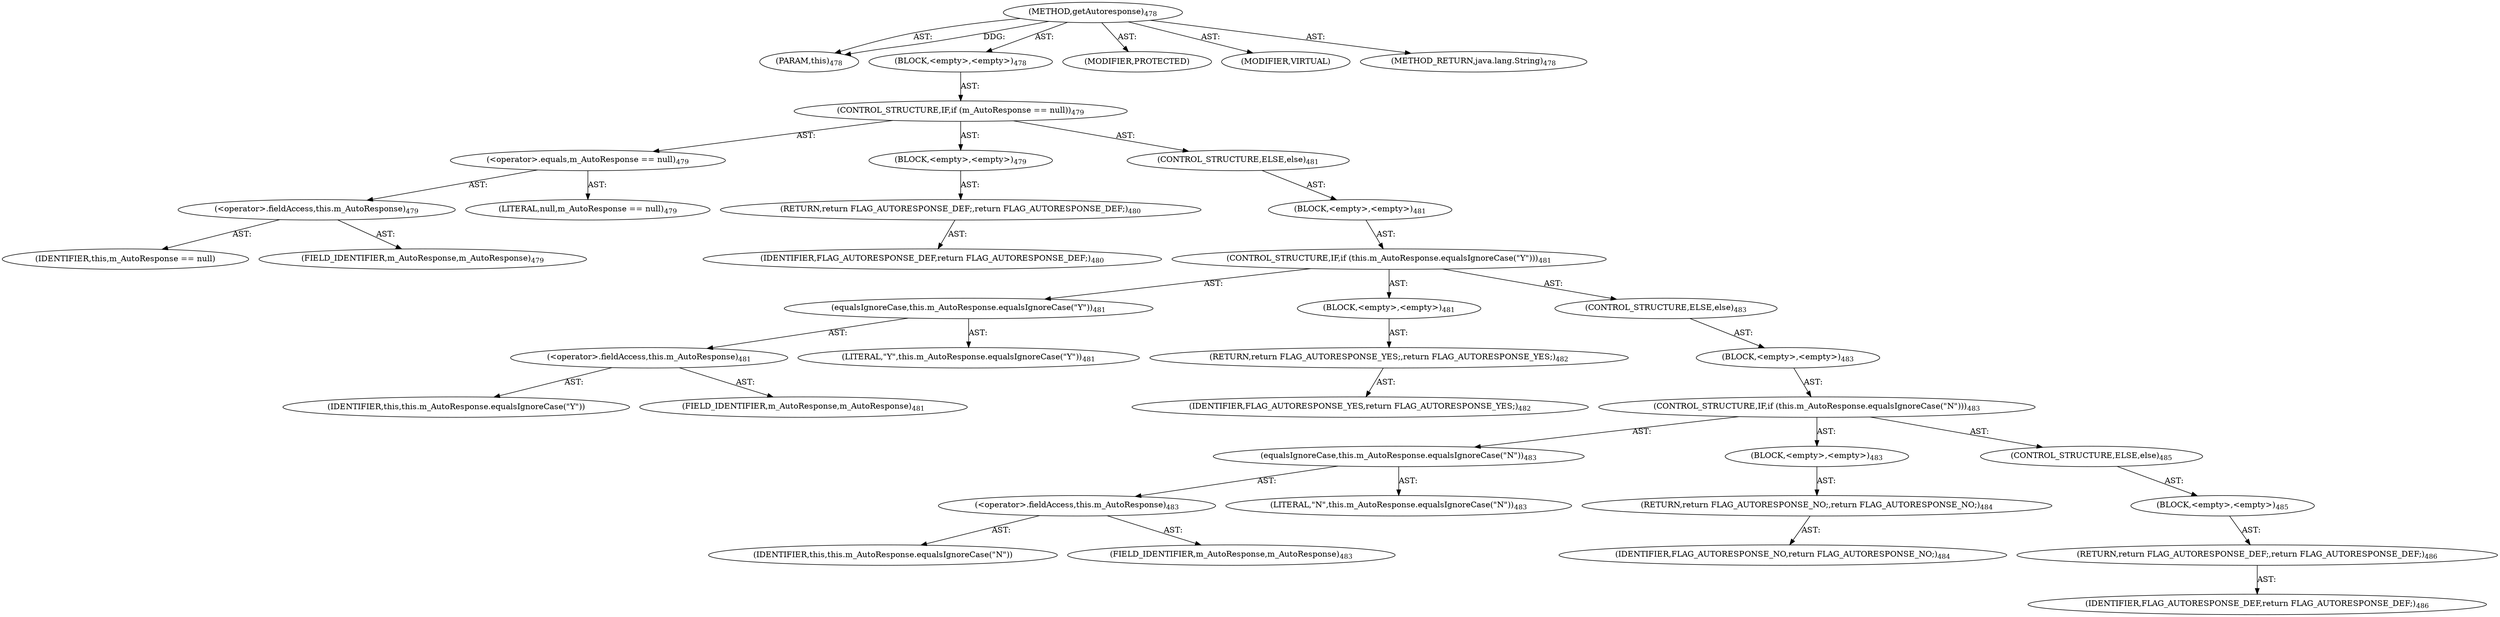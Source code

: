 digraph "getAutoresponse" {  
"111669149737" [label = <(METHOD,getAutoresponse)<SUB>478</SUB>> ]
"115964117064" [label = <(PARAM,this)<SUB>478</SUB>> ]
"25769803838" [label = <(BLOCK,&lt;empty&gt;,&lt;empty&gt;)<SUB>478</SUB>> ]
"47244640275" [label = <(CONTROL_STRUCTURE,IF,if (m_AutoResponse == null))<SUB>479</SUB>> ]
"30064771250" [label = <(&lt;operator&gt;.equals,m_AutoResponse == null)<SUB>479</SUB>> ]
"30064771251" [label = <(&lt;operator&gt;.fieldAccess,this.m_AutoResponse)<SUB>479</SUB>> ]
"68719476901" [label = <(IDENTIFIER,this,m_AutoResponse == null)> ]
"55834574907" [label = <(FIELD_IDENTIFIER,m_AutoResponse,m_AutoResponse)<SUB>479</SUB>> ]
"90194313250" [label = <(LITERAL,null,m_AutoResponse == null)<SUB>479</SUB>> ]
"25769803839" [label = <(BLOCK,&lt;empty&gt;,&lt;empty&gt;)<SUB>479</SUB>> ]
"146028888083" [label = <(RETURN,return FLAG_AUTORESPONSE_DEF;,return FLAG_AUTORESPONSE_DEF;)<SUB>480</SUB>> ]
"68719476902" [label = <(IDENTIFIER,FLAG_AUTORESPONSE_DEF,return FLAG_AUTORESPONSE_DEF;)<SUB>480</SUB>> ]
"47244640276" [label = <(CONTROL_STRUCTURE,ELSE,else)<SUB>481</SUB>> ]
"25769803840" [label = <(BLOCK,&lt;empty&gt;,&lt;empty&gt;)<SUB>481</SUB>> ]
"47244640277" [label = <(CONTROL_STRUCTURE,IF,if (this.m_AutoResponse.equalsIgnoreCase(&quot;Y&quot;)))<SUB>481</SUB>> ]
"30064771252" [label = <(equalsIgnoreCase,this.m_AutoResponse.equalsIgnoreCase(&quot;Y&quot;))<SUB>481</SUB>> ]
"30064771253" [label = <(&lt;operator&gt;.fieldAccess,this.m_AutoResponse)<SUB>481</SUB>> ]
"68719476903" [label = <(IDENTIFIER,this,this.m_AutoResponse.equalsIgnoreCase(&quot;Y&quot;))> ]
"55834574908" [label = <(FIELD_IDENTIFIER,m_AutoResponse,m_AutoResponse)<SUB>481</SUB>> ]
"90194313251" [label = <(LITERAL,&quot;Y&quot;,this.m_AutoResponse.equalsIgnoreCase(&quot;Y&quot;))<SUB>481</SUB>> ]
"25769803841" [label = <(BLOCK,&lt;empty&gt;,&lt;empty&gt;)<SUB>481</SUB>> ]
"146028888084" [label = <(RETURN,return FLAG_AUTORESPONSE_YES;,return FLAG_AUTORESPONSE_YES;)<SUB>482</SUB>> ]
"68719476904" [label = <(IDENTIFIER,FLAG_AUTORESPONSE_YES,return FLAG_AUTORESPONSE_YES;)<SUB>482</SUB>> ]
"47244640278" [label = <(CONTROL_STRUCTURE,ELSE,else)<SUB>483</SUB>> ]
"25769803842" [label = <(BLOCK,&lt;empty&gt;,&lt;empty&gt;)<SUB>483</SUB>> ]
"47244640279" [label = <(CONTROL_STRUCTURE,IF,if (this.m_AutoResponse.equalsIgnoreCase(&quot;N&quot;)))<SUB>483</SUB>> ]
"30064771254" [label = <(equalsIgnoreCase,this.m_AutoResponse.equalsIgnoreCase(&quot;N&quot;))<SUB>483</SUB>> ]
"30064771255" [label = <(&lt;operator&gt;.fieldAccess,this.m_AutoResponse)<SUB>483</SUB>> ]
"68719476905" [label = <(IDENTIFIER,this,this.m_AutoResponse.equalsIgnoreCase(&quot;N&quot;))> ]
"55834574909" [label = <(FIELD_IDENTIFIER,m_AutoResponse,m_AutoResponse)<SUB>483</SUB>> ]
"90194313252" [label = <(LITERAL,&quot;N&quot;,this.m_AutoResponse.equalsIgnoreCase(&quot;N&quot;))<SUB>483</SUB>> ]
"25769803843" [label = <(BLOCK,&lt;empty&gt;,&lt;empty&gt;)<SUB>483</SUB>> ]
"146028888085" [label = <(RETURN,return FLAG_AUTORESPONSE_NO;,return FLAG_AUTORESPONSE_NO;)<SUB>484</SUB>> ]
"68719476906" [label = <(IDENTIFIER,FLAG_AUTORESPONSE_NO,return FLAG_AUTORESPONSE_NO;)<SUB>484</SUB>> ]
"47244640280" [label = <(CONTROL_STRUCTURE,ELSE,else)<SUB>485</SUB>> ]
"25769803844" [label = <(BLOCK,&lt;empty&gt;,&lt;empty&gt;)<SUB>485</SUB>> ]
"146028888086" [label = <(RETURN,return FLAG_AUTORESPONSE_DEF;,return FLAG_AUTORESPONSE_DEF;)<SUB>486</SUB>> ]
"68719476907" [label = <(IDENTIFIER,FLAG_AUTORESPONSE_DEF,return FLAG_AUTORESPONSE_DEF;)<SUB>486</SUB>> ]
"133143986284" [label = <(MODIFIER,PROTECTED)> ]
"133143986285" [label = <(MODIFIER,VIRTUAL)> ]
"128849018921" [label = <(METHOD_RETURN,java.lang.String)<SUB>478</SUB>> ]
  "111669149737" -> "115964117064"  [ label = "AST: "] 
  "111669149737" -> "25769803838"  [ label = "AST: "] 
  "111669149737" -> "133143986284"  [ label = "AST: "] 
  "111669149737" -> "133143986285"  [ label = "AST: "] 
  "111669149737" -> "128849018921"  [ label = "AST: "] 
  "25769803838" -> "47244640275"  [ label = "AST: "] 
  "47244640275" -> "30064771250"  [ label = "AST: "] 
  "47244640275" -> "25769803839"  [ label = "AST: "] 
  "47244640275" -> "47244640276"  [ label = "AST: "] 
  "30064771250" -> "30064771251"  [ label = "AST: "] 
  "30064771250" -> "90194313250"  [ label = "AST: "] 
  "30064771251" -> "68719476901"  [ label = "AST: "] 
  "30064771251" -> "55834574907"  [ label = "AST: "] 
  "25769803839" -> "146028888083"  [ label = "AST: "] 
  "146028888083" -> "68719476902"  [ label = "AST: "] 
  "47244640276" -> "25769803840"  [ label = "AST: "] 
  "25769803840" -> "47244640277"  [ label = "AST: "] 
  "47244640277" -> "30064771252"  [ label = "AST: "] 
  "47244640277" -> "25769803841"  [ label = "AST: "] 
  "47244640277" -> "47244640278"  [ label = "AST: "] 
  "30064771252" -> "30064771253"  [ label = "AST: "] 
  "30064771252" -> "90194313251"  [ label = "AST: "] 
  "30064771253" -> "68719476903"  [ label = "AST: "] 
  "30064771253" -> "55834574908"  [ label = "AST: "] 
  "25769803841" -> "146028888084"  [ label = "AST: "] 
  "146028888084" -> "68719476904"  [ label = "AST: "] 
  "47244640278" -> "25769803842"  [ label = "AST: "] 
  "25769803842" -> "47244640279"  [ label = "AST: "] 
  "47244640279" -> "30064771254"  [ label = "AST: "] 
  "47244640279" -> "25769803843"  [ label = "AST: "] 
  "47244640279" -> "47244640280"  [ label = "AST: "] 
  "30064771254" -> "30064771255"  [ label = "AST: "] 
  "30064771254" -> "90194313252"  [ label = "AST: "] 
  "30064771255" -> "68719476905"  [ label = "AST: "] 
  "30064771255" -> "55834574909"  [ label = "AST: "] 
  "25769803843" -> "146028888085"  [ label = "AST: "] 
  "146028888085" -> "68719476906"  [ label = "AST: "] 
  "47244640280" -> "25769803844"  [ label = "AST: "] 
  "25769803844" -> "146028888086"  [ label = "AST: "] 
  "146028888086" -> "68719476907"  [ label = "AST: "] 
  "111669149737" -> "115964117064"  [ label = "DDG: "] 
}

